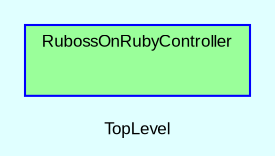 digraph TopLevel {
    compound = true
    bgcolor = lightcyan1
    fontname = Arial
    fontsize = 8
    label = "TopLevel"
    node [
        fontname = Arial,
        fontsize = 8,
        color = black
    ]

    subgraph cluster_RubossOnRubyController {
        fillcolor = palegreen1
        URL = "classes/RubossOnRubyController.html"
        fontname = Arial
        color = blue
        label = "RubossOnRubyController"
        style = filled
        RubossOnRubyController [
            shape = plaintext,
            height = 0.01,
            width = 0.75,
            label = ""
        ]

    }

}

